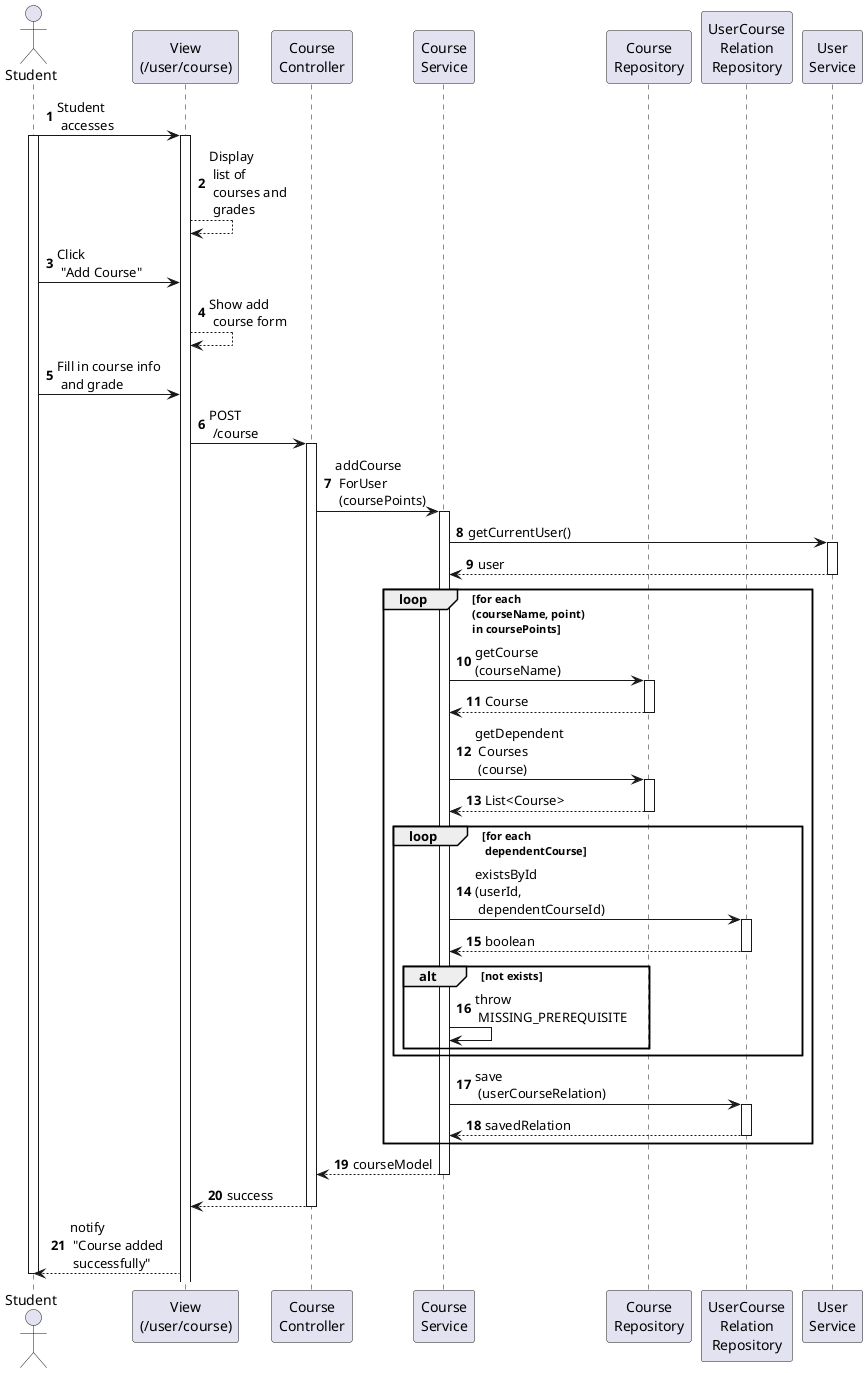 @startuml
autonumber
actor Student as SV

participant "View\n(/user/course)" as View
participant "Course\nController" as Controller
participant "Course\nService" as Service
participant "Course\nRepository" as CourseRepo
participant "UserCourse\nRelation\nRepository" as UCRRepo
participant "User\nService" as UService

SV -> View : Student\n accesses
activate SV
activate View
View --> View : Display \n list of \n courses and \n grades
SV -> View : Click \n "Add Course"
View --> View : Show add \n course form
SV -> View : Fill in course info \n and grade
View -> Controller: POST \n /course
activate Controller
Controller -> Service : addCourse \n ForUser \n (coursePoints)
activate Service

Service -> UService: getCurrentUser()
activate UService
UService --> Service:  user
deactivate UService

loop for each \n(courseName, point) \nin coursePoints
    Service -> CourseRepo : getCourse\n(courseName)
    activate CourseRepo
    CourseRepo --> Service :  Course
    deactivate CourseRepo
    Service -> CourseRepo : getDependent \n Courses \n (course)
    activate CourseRepo
    CourseRepo --> Service : List<Course>
    deactivate CourseRepo

    loop for each \n dependentCourse
        Service -> UCRRepo : existsById\n(userId, \n dependentCourseId)
        activate UCRRepo
        UCRRepo --> Service:  boolean
        deactivate UCRRepo
        alt not exists
            Service -> Service : throw \n MISSING_PREREQUISITE
        end
    end

    Service -> UCRRepo : save \n (userCourseRelation)
    activate UCRRepo
    UCRRepo --> Service : savedRelation
    deactivate UCRRepo
end

Service --> Controller :  courseModel
deactivate Service

Controller --> View :  success
deactivate Controller

View --> SV : notify \n "Course added \n successfully"
deactivate SV

@enduml

